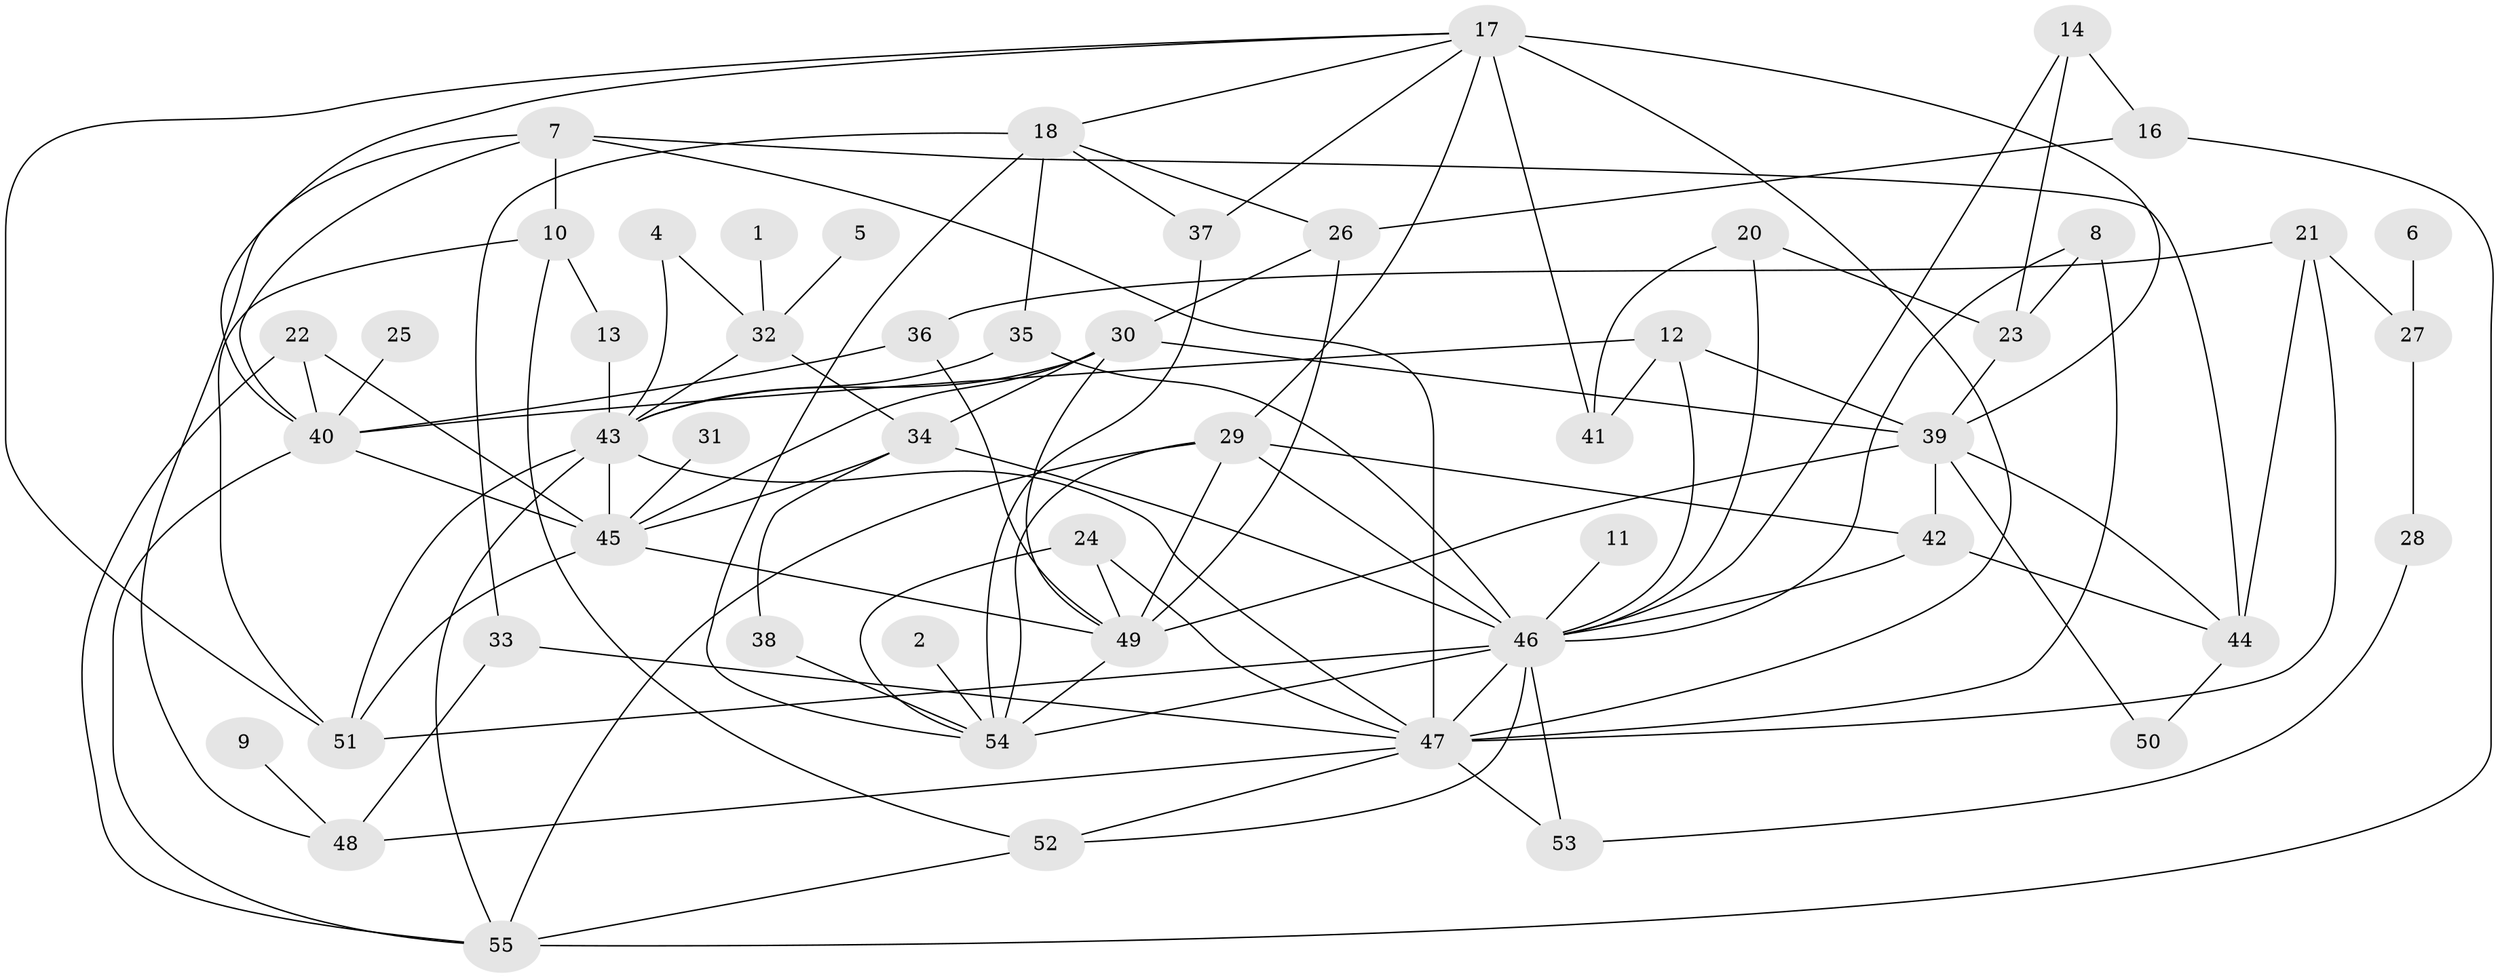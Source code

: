// original degree distribution, {2: 0.17857142857142858, 1: 0.14285714285714285, 3: 0.25892857142857145, 8: 0.026785714285714284, 5: 0.08928571428571429, 0: 0.03571428571428571, 4: 0.22321428571428573, 7: 0.008928571428571428, 6: 0.03571428571428571}
// Generated by graph-tools (version 1.1) at 2025/25/03/09/25 03:25:15]
// undirected, 52 vertices, 110 edges
graph export_dot {
graph [start="1"]
  node [color=gray90,style=filled];
  1;
  2;
  4;
  5;
  6;
  7;
  8;
  9;
  10;
  11;
  12;
  13;
  14;
  16;
  17;
  18;
  20;
  21;
  22;
  23;
  24;
  25;
  26;
  27;
  28;
  29;
  30;
  31;
  32;
  33;
  34;
  35;
  36;
  37;
  38;
  39;
  40;
  41;
  42;
  43;
  44;
  45;
  46;
  47;
  48;
  49;
  50;
  51;
  52;
  53;
  54;
  55;
  1 -- 32 [weight=1.0];
  2 -- 54 [weight=1.0];
  4 -- 32 [weight=1.0];
  4 -- 43 [weight=1.0];
  5 -- 32 [weight=1.0];
  6 -- 27 [weight=1.0];
  7 -- 10 [weight=1.0];
  7 -- 40 [weight=1.0];
  7 -- 44 [weight=1.0];
  7 -- 47 [weight=1.0];
  7 -- 48 [weight=1.0];
  8 -- 23 [weight=1.0];
  8 -- 46 [weight=1.0];
  8 -- 47 [weight=1.0];
  9 -- 48 [weight=1.0];
  10 -- 13 [weight=1.0];
  10 -- 51 [weight=1.0];
  10 -- 52 [weight=1.0];
  11 -- 46 [weight=1.0];
  12 -- 39 [weight=1.0];
  12 -- 40 [weight=1.0];
  12 -- 41 [weight=1.0];
  12 -- 46 [weight=1.0];
  13 -- 43 [weight=2.0];
  14 -- 16 [weight=1.0];
  14 -- 23 [weight=1.0];
  14 -- 46 [weight=1.0];
  16 -- 26 [weight=1.0];
  16 -- 55 [weight=1.0];
  17 -- 18 [weight=1.0];
  17 -- 29 [weight=1.0];
  17 -- 37 [weight=1.0];
  17 -- 39 [weight=1.0];
  17 -- 40 [weight=1.0];
  17 -- 41 [weight=1.0];
  17 -- 47 [weight=2.0];
  17 -- 51 [weight=1.0];
  18 -- 26 [weight=1.0];
  18 -- 33 [weight=1.0];
  18 -- 35 [weight=2.0];
  18 -- 37 [weight=1.0];
  18 -- 54 [weight=2.0];
  20 -- 23 [weight=1.0];
  20 -- 41 [weight=1.0];
  20 -- 46 [weight=1.0];
  21 -- 27 [weight=1.0];
  21 -- 36 [weight=1.0];
  21 -- 44 [weight=1.0];
  21 -- 47 [weight=1.0];
  22 -- 40 [weight=1.0];
  22 -- 45 [weight=1.0];
  22 -- 55 [weight=1.0];
  23 -- 39 [weight=1.0];
  24 -- 47 [weight=1.0];
  24 -- 49 [weight=1.0];
  24 -- 54 [weight=1.0];
  25 -- 40 [weight=1.0];
  26 -- 30 [weight=1.0];
  26 -- 49 [weight=1.0];
  27 -- 28 [weight=1.0];
  28 -- 53 [weight=1.0];
  29 -- 42 [weight=1.0];
  29 -- 46 [weight=1.0];
  29 -- 49 [weight=1.0];
  29 -- 54 [weight=1.0];
  29 -- 55 [weight=1.0];
  30 -- 34 [weight=1.0];
  30 -- 39 [weight=2.0];
  30 -- 43 [weight=1.0];
  30 -- 45 [weight=1.0];
  30 -- 49 [weight=1.0];
  31 -- 45 [weight=1.0];
  32 -- 34 [weight=1.0];
  32 -- 43 [weight=1.0];
  33 -- 47 [weight=1.0];
  33 -- 48 [weight=2.0];
  34 -- 38 [weight=1.0];
  34 -- 45 [weight=1.0];
  34 -- 46 [weight=1.0];
  35 -- 43 [weight=1.0];
  35 -- 46 [weight=1.0];
  36 -- 40 [weight=1.0];
  36 -- 49 [weight=1.0];
  37 -- 54 [weight=1.0];
  38 -- 54 [weight=1.0];
  39 -- 42 [weight=1.0];
  39 -- 44 [weight=1.0];
  39 -- 49 [weight=1.0];
  39 -- 50 [weight=1.0];
  40 -- 45 [weight=1.0];
  40 -- 55 [weight=1.0];
  42 -- 44 [weight=1.0];
  42 -- 46 [weight=1.0];
  43 -- 45 [weight=1.0];
  43 -- 47 [weight=1.0];
  43 -- 51 [weight=1.0];
  43 -- 55 [weight=1.0];
  44 -- 50 [weight=1.0];
  45 -- 49 [weight=1.0];
  45 -- 51 [weight=1.0];
  46 -- 47 [weight=1.0];
  46 -- 51 [weight=1.0];
  46 -- 52 [weight=1.0];
  46 -- 53 [weight=1.0];
  46 -- 54 [weight=3.0];
  47 -- 48 [weight=1.0];
  47 -- 52 [weight=1.0];
  47 -- 53 [weight=1.0];
  49 -- 54 [weight=1.0];
  52 -- 55 [weight=1.0];
}
